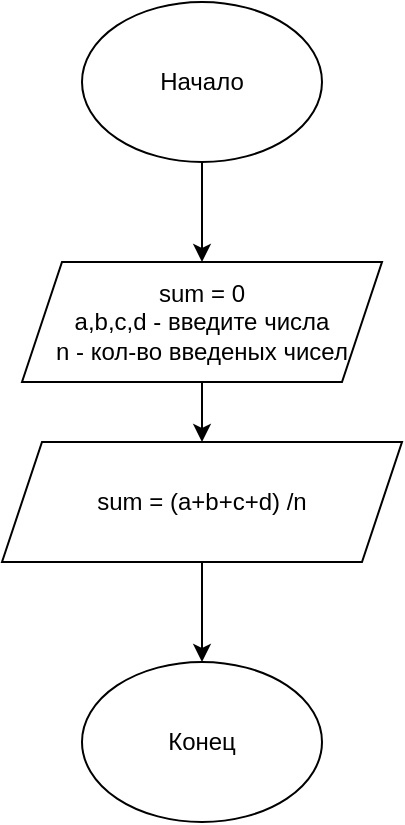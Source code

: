 <mxfile version="20.2.3" type="device"><diagram id="rbuznDFMnB0b-_HRVEoN" name="Страница 1"><mxGraphModel dx="1185" dy="721" grid="1" gridSize="10" guides="1" tooltips="1" connect="1" arrows="1" fold="1" page="1" pageScale="1" pageWidth="827" pageHeight="1169" math="0" shadow="0"><root><mxCell id="0"/><mxCell id="1" parent="0"/><mxCell id="efzR6ToKTHYFDYU9jKmx-5" style="edgeStyle=orthogonalEdgeStyle;rounded=0;orthogonalLoop=1;jettySize=auto;html=1;entryX=0.5;entryY=0;entryDx=0;entryDy=0;" edge="1" parent="1" source="efzR6ToKTHYFDYU9jKmx-1" target="efzR6ToKTHYFDYU9jKmx-2"><mxGeometry relative="1" as="geometry"/></mxCell><mxCell id="efzR6ToKTHYFDYU9jKmx-1" value="Начало" style="ellipse;whiteSpace=wrap;html=1;" vertex="1" parent="1"><mxGeometry x="340" y="60" width="120" height="80" as="geometry"/></mxCell><mxCell id="efzR6ToKTHYFDYU9jKmx-3" style="edgeStyle=orthogonalEdgeStyle;rounded=0;orthogonalLoop=1;jettySize=auto;html=1;" edge="1" parent="1" source="efzR6ToKTHYFDYU9jKmx-2"><mxGeometry relative="1" as="geometry"><mxPoint x="400" y="280.0" as="targetPoint"/></mxGeometry></mxCell><mxCell id="efzR6ToKTHYFDYU9jKmx-2" value="sum = 0&lt;br&gt;a,b,c,d - введите числа&lt;br&gt;n - кол-во введеных чисел" style="shape=parallelogram;perimeter=parallelogramPerimeter;whiteSpace=wrap;html=1;fixedSize=1;" vertex="1" parent="1"><mxGeometry x="310" y="190" width="180" height="60" as="geometry"/></mxCell><mxCell id="efzR6ToKTHYFDYU9jKmx-6" style="edgeStyle=orthogonalEdgeStyle;rounded=0;orthogonalLoop=1;jettySize=auto;html=1;" edge="1" parent="1" source="efzR6ToKTHYFDYU9jKmx-4" target="efzR6ToKTHYFDYU9jKmx-7"><mxGeometry relative="1" as="geometry"><mxPoint x="400" y="420" as="targetPoint"/></mxGeometry></mxCell><mxCell id="efzR6ToKTHYFDYU9jKmx-4" value="sum = (a+b+c+d) /n" style="shape=parallelogram;perimeter=parallelogramPerimeter;whiteSpace=wrap;html=1;fixedSize=1;" vertex="1" parent="1"><mxGeometry x="300" y="280" width="200" height="60" as="geometry"/></mxCell><mxCell id="efzR6ToKTHYFDYU9jKmx-7" value="Конец" style="ellipse;whiteSpace=wrap;html=1;" vertex="1" parent="1"><mxGeometry x="340" y="390" width="120" height="80" as="geometry"/></mxCell></root></mxGraphModel></diagram></mxfile>